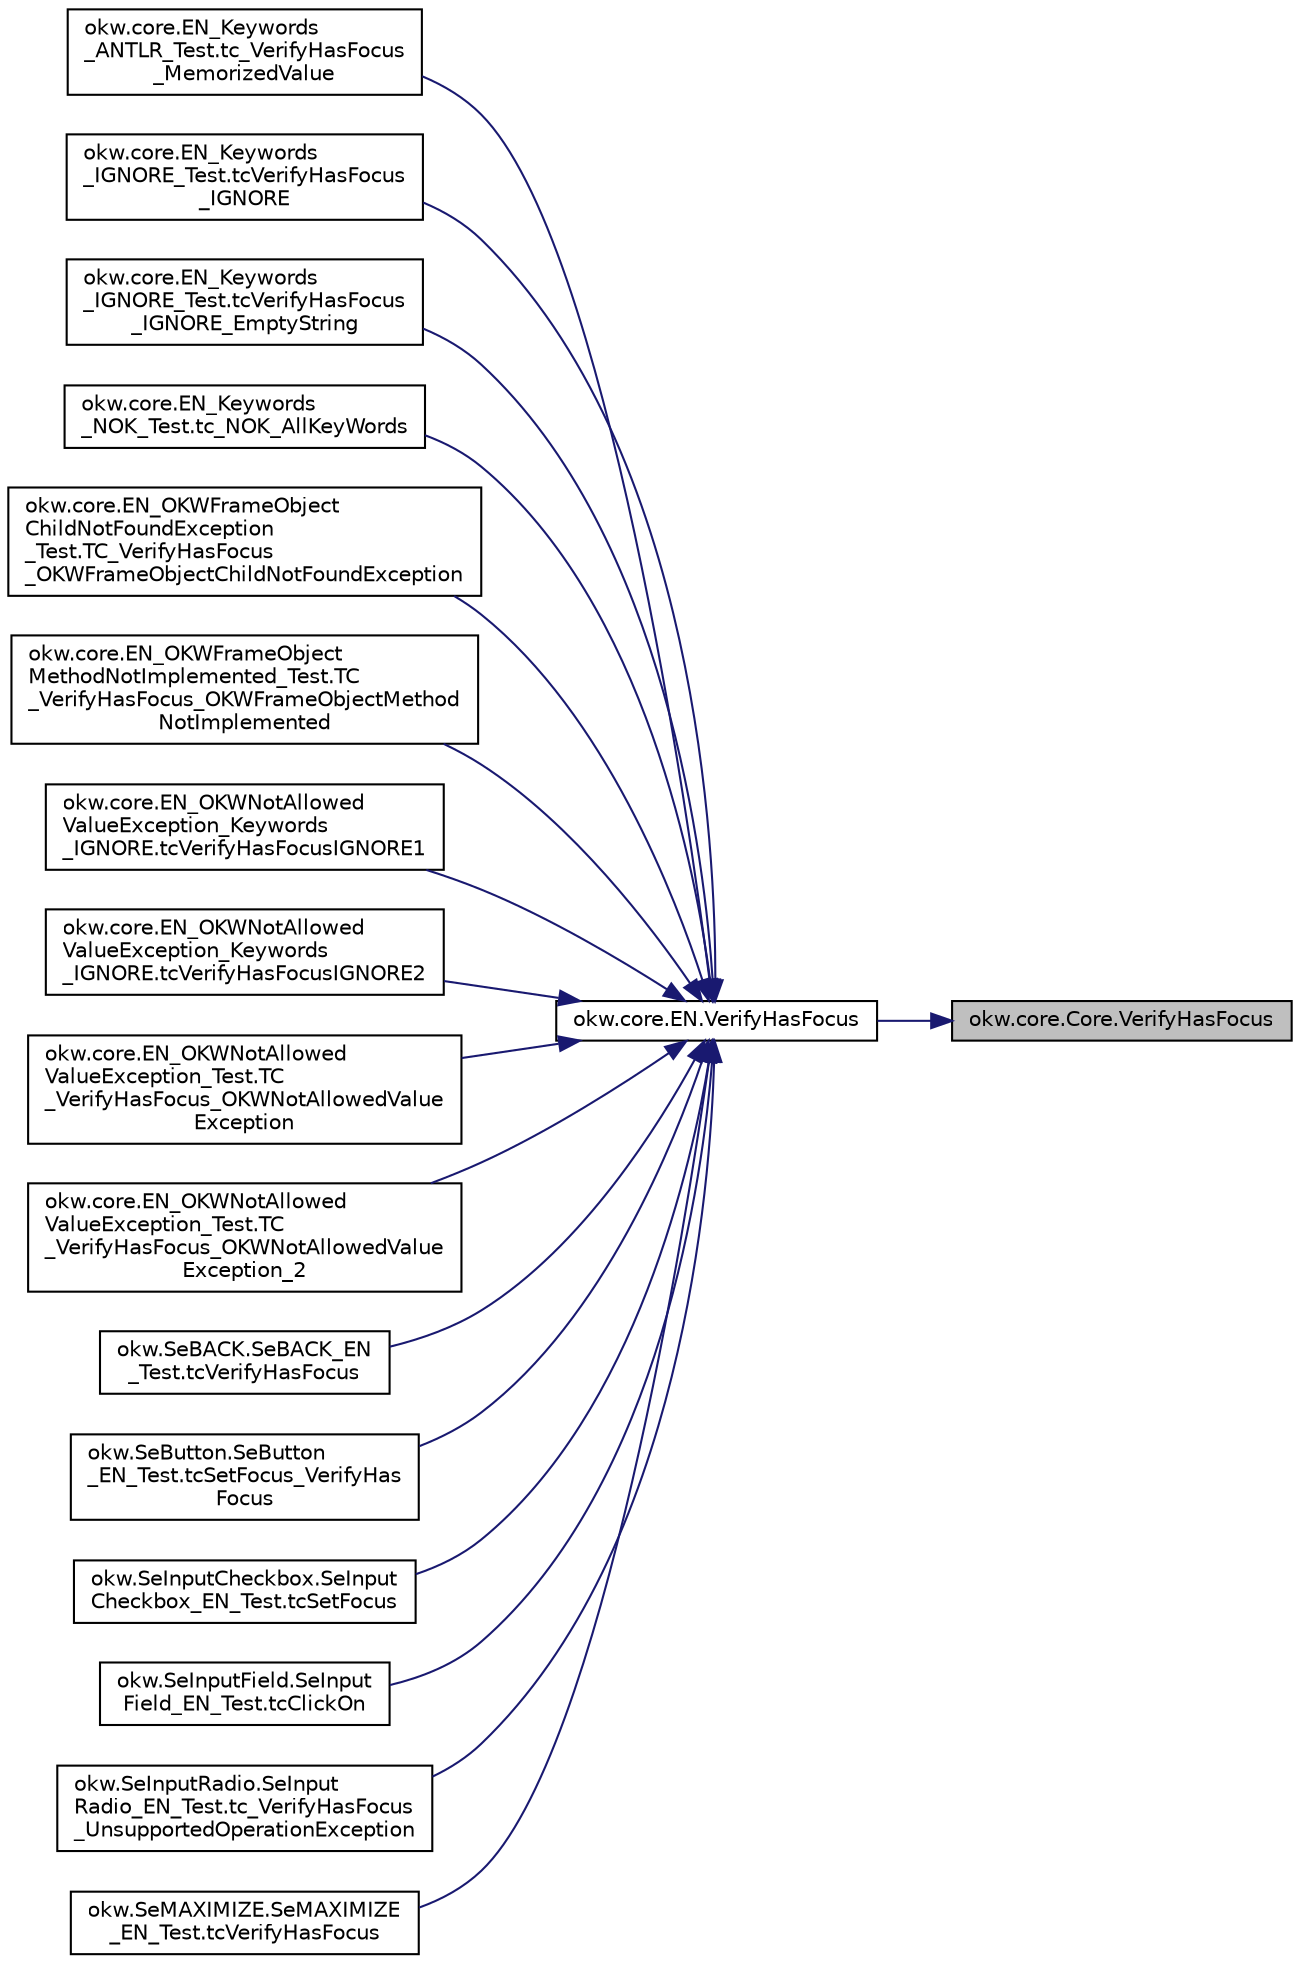 digraph "okw.core.Core.VerifyHasFocus"
{
 // INTERACTIVE_SVG=YES
 // LATEX_PDF_SIZE
  edge [fontname="Helvetica",fontsize="10",labelfontname="Helvetica",labelfontsize="10"];
  node [fontname="Helvetica",fontsize="10",shape=record];
  rankdir="RL";
  Node4056 [label="okw.core.Core.VerifyHasFocus",height=0.2,width=0.4,color="black", fillcolor="grey75", style="filled", fontcolor="black",tooltip="Vergleicht den Fokus-Zustand des gegebenen Objekts mit dem erwarteten Wert."];
  Node4056 -> Node4057 [dir="back",color="midnightblue",fontsize="10",style="solid",fontname="Helvetica"];
  Node4057 [label="okw.core.EN.VerifyHasFocus",height=0.2,width=0.4,color="black", fillcolor="white", style="filled",URL="$classokw_1_1core_1_1_e_n.html#a4f454838a66107f968f9d50241180804",tooltip="Vergleicht den Fokus-Zustand des gegebenen Objekts mit dem erwarteten Wert."];
  Node4057 -> Node4058 [dir="back",color="midnightblue",fontsize="10",style="solid",fontname="Helvetica"];
  Node4058 [label="okw.core.EN_Keywords\l_ANTLR_Test.tc_VerifyHasFocus\l_MemorizedValue",height=0.2,width=0.4,color="black", fillcolor="white", style="filled",URL="$classokw_1_1core_1_1_e_n___keywords___a_n_t_l_r___test.html#a1e9e874c23e82fb5e08b5be8ac3b277b",tooltip=" "];
  Node4057 -> Node4059 [dir="back",color="midnightblue",fontsize="10",style="solid",fontname="Helvetica"];
  Node4059 [label="okw.core.EN_Keywords\l_IGNORE_Test.tcVerifyHasFocus\l_IGNORE",height=0.2,width=0.4,color="black", fillcolor="white", style="filled",URL="$classokw_1_1core_1_1_e_n___keywords___i_g_n_o_r_e___test.html#ac84a47f3fe50e5913d0823f8f0ade37b",tooltip=" "];
  Node4057 -> Node4060 [dir="back",color="midnightblue",fontsize="10",style="solid",fontname="Helvetica"];
  Node4060 [label="okw.core.EN_Keywords\l_IGNORE_Test.tcVerifyHasFocus\l_IGNORE_EmptyString",height=0.2,width=0.4,color="black", fillcolor="white", style="filled",URL="$classokw_1_1core_1_1_e_n___keywords___i_g_n_o_r_e___test.html#a174ab6d9595b080fb0fc24f39013953d",tooltip=" "];
  Node4057 -> Node4061 [dir="back",color="midnightblue",fontsize="10",style="solid",fontname="Helvetica"];
  Node4061 [label="okw.core.EN_Keywords\l_NOK_Test.tc_NOK_AllKeyWords",height=0.2,width=0.4,color="black", fillcolor="white", style="filled",URL="$classokw_1_1core_1_1_e_n___keywords___n_o_k___test.html#a81a960a2341dfb0e27da7871291c84dc",tooltip="Prüft methoden aufruf für einen einfachen Click."];
  Node4057 -> Node4062 [dir="back",color="midnightblue",fontsize="10",style="solid",fontname="Helvetica"];
  Node4062 [label="okw.core.EN_OKWFrameObject\lChildNotFoundException\l_Test.TC_VerifyHasFocus\l_OKWFrameObjectChildNotFoundException",height=0.2,width=0.4,color="black", fillcolor="white", style="filled",URL="$classokw_1_1core_1_1_e_n___o_k_w_frame_object_child_not_found_exception___test.html#accde9e37f35a723ff58d1a5aab600067",tooltip="Prüft ob die Ausnahme OKWFrameObjectChildNotFoundException durch die LFC-VerifyHasFocus ausgelöst wir..."];
  Node4057 -> Node4063 [dir="back",color="midnightblue",fontsize="10",style="solid",fontname="Helvetica"];
  Node4063 [label="okw.core.EN_OKWFrameObject\lMethodNotImplemented_Test.TC\l_VerifyHasFocus_OKWFrameObjectMethod\lNotImplemented",height=0.2,width=0.4,color="black", fillcolor="white", style="filled",URL="$classokw_1_1core_1_1_e_n___o_k_w_frame_object_method_not_implemented___test.html#a954cf6fe8bb3a8345e98b805e8e0d605",tooltip="Prüft ob die Ausnahme OKWFrameObjectMethodNotImplemented von VerifyHasFocus( FN, ExpVal ) ausgelöst w..."];
  Node4057 -> Node4064 [dir="back",color="midnightblue",fontsize="10",style="solid",fontname="Helvetica"];
  Node4064 [label="okw.core.EN_OKWNotAllowed\lValueException_Keywords\l_IGNORE.tcVerifyHasFocusIGNORE1",height=0.2,width=0.4,color="black", fillcolor="white", style="filled",URL="$classokw_1_1core_1_1_e_n___o_k_w_not_allowed_value_exception___keywords___i_g_n_o_r_e.html#aa0551025a8e4ae75bc8daa6b786c98fe",tooltip="Prüft ob \"${IGNORE} \" die Ausnahme okw.exceptions.OKWNotAllowedValueException auslöst."];
  Node4057 -> Node4065 [dir="back",color="midnightblue",fontsize="10",style="solid",fontname="Helvetica"];
  Node4065 [label="okw.core.EN_OKWNotAllowed\lValueException_Keywords\l_IGNORE.tcVerifyHasFocusIGNORE2",height=0.2,width=0.4,color="black", fillcolor="white", style="filled",URL="$classokw_1_1core_1_1_e_n___o_k_w_not_allowed_value_exception___keywords___i_g_n_o_r_e.html#a4ec48b2ca00929af8a035f5c2cb7f460",tooltip="Prüft ob \"\"${IGNORE}${TCN}\" die Ausnahme okw.exceptions.OKWNotAllowedValueException auslöst."];
  Node4057 -> Node4066 [dir="back",color="midnightblue",fontsize="10",style="solid",fontname="Helvetica"];
  Node4066 [label="okw.core.EN_OKWNotAllowed\lValueException_Test.TC\l_VerifyHasFocus_OKWNotAllowedValue\lException",height=0.2,width=0.4,color="black", fillcolor="white", style="filled",URL="$classokw_1_1core_1_1_e_n___o_k_w_not_allowed_value_exception___test.html#af9ff54b7355bb2e377364fe0577c1702",tooltip="Prüft ob die Ausnahme OKWNotAllowedValueException durch die LFC-VerifyIsActive ausgelöst wird,..."];
  Node4057 -> Node4067 [dir="back",color="midnightblue",fontsize="10",style="solid",fontname="Helvetica"];
  Node4067 [label="okw.core.EN_OKWNotAllowed\lValueException_Test.TC\l_VerifyHasFocus_OKWNotAllowedValue\lException_2",height=0.2,width=0.4,color="black", fillcolor="white", style="filled",URL="$classokw_1_1core_1_1_e_n___o_k_w_not_allowed_value_exception___test.html#a8661a7390fb1ae3f098994e184b1d1a3",tooltip="Prüft ob die Ausnahme OKWNotAllowedValueException durch die LFC-VerifyIsActive ausgelöst wird,..."];
  Node4057 -> Node4068 [dir="back",color="midnightblue",fontsize="10",style="solid",fontname="Helvetica"];
  Node4068 [label="okw.SeBACK.SeBACK_EN\l_Test.tcVerifyHasFocus",height=0.2,width=0.4,color="black", fillcolor="white", style="filled",URL="$classokw_1_1_se_b_a_c_k_1_1_se_b_a_c_k___e_n___test.html#a52737f5e3f7608f068acfa38d37f869c",tooltip="Test des Schlüsselwortes \"VerifyHasFocus( FN, ExpVal ) für SeBACK."];
  Node4057 -> Node4069 [dir="back",color="midnightblue",fontsize="10",style="solid",fontname="Helvetica"];
  Node4069 [label="okw.SeButton.SeButton\l_EN_Test.tcSetFocus_VerifyHas\lFocus",height=0.2,width=0.4,color="black", fillcolor="white", style="filled",URL="$classokw_1_1_se_button_1_1_se_button___e_n___test.html#aae80c3c05016ea5b9f387ee64c1efd1f",tooltip="Test des Schlüsselwortes SetFocus und VerifyHasFocus für den GUI-Adapter SeButton."];
  Node4057 -> Node4070 [dir="back",color="midnightblue",fontsize="10",style="solid",fontname="Helvetica"];
  Node4070 [label="okw.SeInputCheckbox.SeInput\lCheckbox_EN_Test.tcSetFocus",height=0.2,width=0.4,color="black", fillcolor="white", style="filled",URL="$classokw_1_1_se_input_checkbox_1_1_se_input_checkbox___e_n___test.html#ad572d5badb79741c496835cbb5c2d6df",tooltip="Prüft die SetFocusFunktion bei Textfelder mit dem Attribute \"ReadOnly\"."];
  Node4057 -> Node4071 [dir="back",color="midnightblue",fontsize="10",style="solid",fontname="Helvetica"];
  Node4071 [label="okw.SeInputField.SeInput\lField_EN_Test.tcClickOn",height=0.2,width=0.4,color="black", fillcolor="white", style="filled",URL="$classokw_1_1_se_input_field_1_1_se_input_field___e_n___test.html#a5860a514b07b6bf715c17dd674d0f384",tooltip="Testet das Schlüsselwort ClickOn( FN ) eines SeInputField Prüfen."];
  Node4057 -> Node4072 [dir="back",color="midnightblue",fontsize="10",style="solid",fontname="Helvetica"];
  Node4072 [label="okw.SeInputRadio.SeInput\lRadio_EN_Test.tc_VerifyHasFocus\l_UnsupportedOperationException",height=0.2,width=0.4,color="black", fillcolor="white", style="filled",URL="$classokw_1_1_se_input_radio_1_1_se_input_radio___e_n___test.html#a5a2f61f430cbec8b8c1aa6b1cd96d9e0",tooltip="Test des Schlüsselwortes SetFocus und VerifyHasFocus für den GUI-Adapter SeInputRadio."];
  Node4057 -> Node4073 [dir="back",color="midnightblue",fontsize="10",style="solid",fontname="Helvetica"];
  Node4073 [label="okw.SeMAXIMIZE.SeMAXIMIZE\l_EN_Test.tcVerifyHasFocus",height=0.2,width=0.4,color="black", fillcolor="white", style="filled",URL="$classokw_1_1_se_m_a_x_i_m_i_z_e_1_1_se_m_a_x_i_m_i_z_e___e_n___test.html#a679c1ff71be98214ad57930417dfb7b7",tooltip="Test des Schlüsselwortes \"VerifyHasFocus( FN, ExpVal ) für SeMAXIMIZE."];
}

